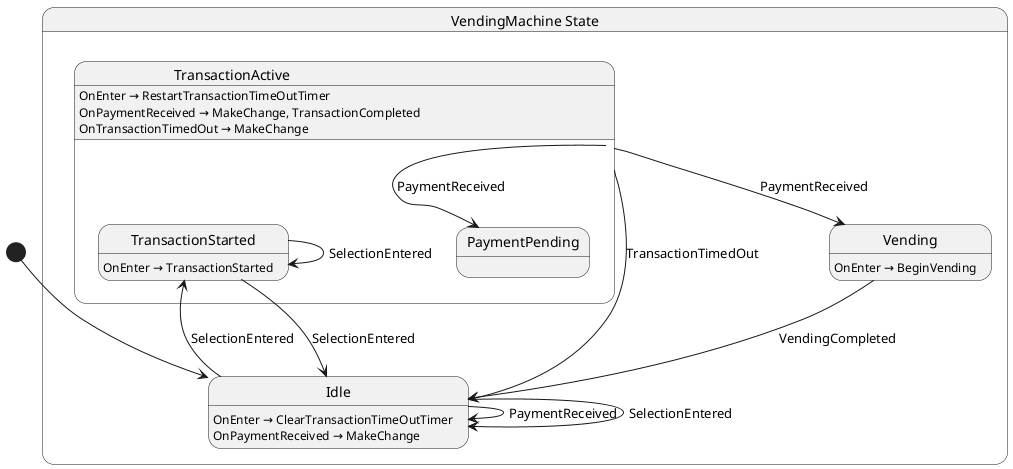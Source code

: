 @startuml VendingMachine
state "VendingMachine State" as Chickensoft_LogicBlocks_Example_VendingMachine_State {
  state "Idle" as Chickensoft_LogicBlocks_Example_VendingMachine_Idle
  state "TransactionActive" as Chickensoft_LogicBlocks_Example_VendingMachine_TransactionActive {
    state "PaymentPending" as Chickensoft_LogicBlocks_Example_VendingMachine_PaymentPending
    state "TransactionStarted" as Chickensoft_LogicBlocks_Example_VendingMachine_TransactionStarted
  }
  state "Vending" as Chickensoft_LogicBlocks_Example_VendingMachine_Vending
}

Chickensoft_LogicBlocks_Example_VendingMachine_Idle --> Chickensoft_LogicBlocks_Example_VendingMachine_Idle : PaymentReceived
Chickensoft_LogicBlocks_Example_VendingMachine_Idle --> Chickensoft_LogicBlocks_Example_VendingMachine_Idle : SelectionEntered
Chickensoft_LogicBlocks_Example_VendingMachine_Idle --> Chickensoft_LogicBlocks_Example_VendingMachine_TransactionStarted : SelectionEntered
Chickensoft_LogicBlocks_Example_VendingMachine_TransactionActive --> Chickensoft_LogicBlocks_Example_VendingMachine_Idle : TransactionTimedOut
Chickensoft_LogicBlocks_Example_VendingMachine_TransactionActive --> Chickensoft_LogicBlocks_Example_VendingMachine_PaymentPending : PaymentReceived
Chickensoft_LogicBlocks_Example_VendingMachine_TransactionActive --> Chickensoft_LogicBlocks_Example_VendingMachine_Vending : PaymentReceived
Chickensoft_LogicBlocks_Example_VendingMachine_TransactionStarted --> Chickensoft_LogicBlocks_Example_VendingMachine_Idle : SelectionEntered
Chickensoft_LogicBlocks_Example_VendingMachine_TransactionStarted --> Chickensoft_LogicBlocks_Example_VendingMachine_TransactionStarted : SelectionEntered
Chickensoft_LogicBlocks_Example_VendingMachine_Vending --> Chickensoft_LogicBlocks_Example_VendingMachine_Idle : VendingCompleted

Chickensoft_LogicBlocks_Example_VendingMachine_Idle : OnEnter → ClearTransactionTimeOutTimer
Chickensoft_LogicBlocks_Example_VendingMachine_Idle : OnPaymentReceived → MakeChange
Chickensoft_LogicBlocks_Example_VendingMachine_TransactionActive : OnEnter → RestartTransactionTimeOutTimer
Chickensoft_LogicBlocks_Example_VendingMachine_TransactionActive : OnPaymentReceived → MakeChange, TransactionCompleted
Chickensoft_LogicBlocks_Example_VendingMachine_TransactionActive : OnTransactionTimedOut → MakeChange
Chickensoft_LogicBlocks_Example_VendingMachine_TransactionStarted : OnEnter → TransactionStarted
Chickensoft_LogicBlocks_Example_VendingMachine_Vending : OnEnter → BeginVending

[*] --> Chickensoft_LogicBlocks_Example_VendingMachine_Idle
@enduml